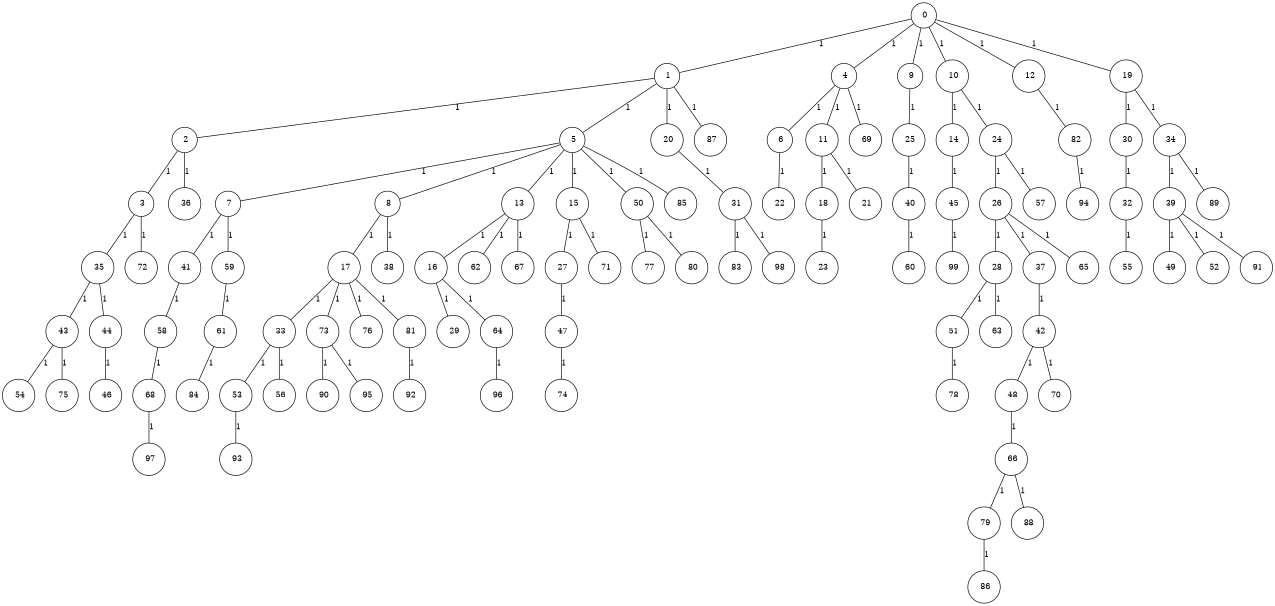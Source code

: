 graph G {
size="8.5,11;"
ratio = "expand;"
fixedsize="true;"
overlap="scale;"
node[shape=circle,width=.12,hight=.12,fontsize=12]
edge[fontsize=12]

0[label=" 0" color=black, pos="2.5196397,2.5007066!"];
1[label=" 1" color=black, pos="2.0860517,2.4264232!"];
2[label=" 2" color=black, pos="2.3069023,2.8879645!"];
3[label=" 3" color=black, pos="2.0518689,0.58168219!"];
4[label=" 4" color=black, pos="0.065850563,1.7496897!"];
5[label=" 5" color=black, pos="1.2378459,1.1992!"];
6[label=" 6" color=black, pos="1.6732694,2.1242363!"];
7[label=" 7" color=black, pos="2.5288921,1.0940727!"];
8[label=" 8" color=black, pos="0.55168108,0.72618665!"];
9[label=" 9" color=black, pos="2.7756654,2.6847985!"];
10[label=" 10" color=black, pos="1.980315,0.13554454!"];
11[label=" 11" color=black, pos="0.44986194,2.8159913!"];
12[label=" 12" color=black, pos="2.504956,1.8197879!"];
13[label=" 13" color=black, pos="0.13016507,2.6261008!"];
14[label=" 14" color=black, pos="1.1386674,1.6500766!"];
15[label=" 15" color=black, pos="1.1092846,2.7160912!"];
16[label=" 16" color=black, pos="1.3389285,1.2986985!"];
17[label=" 17" color=black, pos="2.5948877,1.1971617!"];
18[label=" 18" color=black, pos="1.55626,1.6073867!"];
19[label=" 19" color=black, pos="0.04993293,0.52183446!"];
20[label=" 20" color=black, pos="2.9890589,0.29769085!"];
21[label=" 21" color=black, pos="2.3606103,2.9226584!"];
22[label=" 22" color=black, pos="0.67412881,2.1668371!"];
23[label=" 23" color=black, pos="1.3168843,2.4443792!"];
24[label=" 24" color=black, pos="2.3252061,2.7704067!"];
25[label=" 25" color=black, pos="0.7265746,0.49529655!"];
26[label=" 26" color=black, pos="0.30027455,1.2889566!"];
27[label=" 27" color=black, pos="2.5260612,2.9050964!"];
28[label=" 28" color=black, pos="1.1524134,0.63434403!"];
29[label=" 29" color=black, pos="2.126579,0.012301262!"];
30[label=" 30" color=black, pos="1.1297374,0.58412122!"];
31[label=" 31" color=black, pos="1.0620666,2.1024344!"];
32[label=" 32" color=black, pos="1.771578,2.3073665!"];
33[label=" 33" color=black, pos="0.84040947,0.78098721!"];
34[label=" 34" color=black, pos="1.9053462,2.4908915!"];
35[label=" 35" color=black, pos="1.8807348,2.9465275!"];
36[label=" 36" color=black, pos="1.5987752,1.5461718!"];
37[label=" 37" color=black, pos="2.1378739,2.5260619!"];
38[label=" 38" color=black, pos="2.7376114,1.714233!"];
39[label=" 39" color=black, pos="0.13868355,1.1869507!"];
40[label=" 40" color=black, pos="0.68950854,2.4084142!"];
41[label=" 41" color=black, pos="1.2969802,0.67060203!"];
42[label=" 42" color=black, pos="2.2593451,2.6337338!"];
43[label=" 43" color=black, pos="2.5574815,0.1732281!"];
44[label=" 44" color=black, pos="0.16113282,0.88161084!"];
45[label=" 45" color=black, pos="0.27787299,1.5666181!"];
46[label=" 46" color=black, pos="0.51785596,2.8151624!"];
47[label=" 47" color=black, pos="2.0975185,0.56680106!"];
48[label=" 48" color=black, pos="0.49643018,1.316945!"];
49[label=" 49" color=black, pos="0.16461658,0.99573674!"];
50[label=" 50" color=black, pos="2.1490406,0.56404165!"];
51[label=" 51" color=black, pos="0.20973186,0.86277872!"];
52[label=" 52" color=black, pos="1.4566697,1.6698714!"];
53[label=" 53" color=black, pos="2.1520623,1.750027!"];
54[label=" 54" color=black, pos="0.51734059,1.3264578!"];
55[label=" 55" color=black, pos="0.56730247,1.4018861!"];
56[label=" 56" color=black, pos="0.86847408,0.857143!"];
57[label=" 57" color=black, pos="2.7063782,2.4570524!"];
58[label=" 58" color=black, pos="0.48235029,1.5619409!"];
59[label=" 59" color=black, pos="0.75836377,2.0629468!"];
60[label=" 60" color=black, pos="0.16910916,1.9495761!"];
61[label=" 61" color=black, pos="0.96930778,0.9910898!"];
62[label=" 62" color=black, pos="1.2647925,2.1015074!"];
63[label=" 63" color=black, pos="1.2108065,0.89582767!"];
64[label=" 64" color=black, pos="0.22222472,2.1123712!"];
65[label=" 65" color=black, pos="0.60585041,0.78402178!"];
66[label=" 66" color=black, pos="1.5905176,1.7802829!"];
67[label=" 67" color=black, pos="1.7706823,0.5639148!"];
68[label=" 68" color=black, pos="1.5760479,0.26096294!"];
69[label=" 69" color=black, pos="2.213094,1.0320041!"];
70[label=" 70" color=black, pos="0.56960035,1.3099815!"];
71[label=" 71" color=black, pos="2.6369051,1.8596874!"];
72[label=" 72" color=black, pos="1.9587799,1.7877328!"];
73[label=" 73" color=black, pos="2.5414822,0.65283099!"];
74[label=" 74" color=black, pos="1.9177172,0.48088113!"];
75[label=" 75" color=black, pos="2.2763435,0.62819092!"];
76[label=" 76" color=black, pos="1.5582868,2.3977472!"];
77[label=" 77" color=black, pos="2.1412066,2.2492673!"];
78[label=" 78" color=black, pos="0.56326282,1.4912138!"];
79[label=" 79" color=black, pos="0.76505809,1.0592977!"];
80[label=" 80" color=black, pos="2.3229597,1.2884683!"];
81[label=" 81" color=black, pos="2.4187851,1.9964416!"];
82[label=" 82" color=black, pos="0.3744131,2.0249018!"];
83[label=" 83" color=black, pos="0.52211867,0.5031481!"];
84[label=" 84" color=black, pos="1.5422466,1.8517863!"];
85[label=" 85" color=black, pos="0.33064657,0.3942601!"];
86[label=" 86" color=black, pos="0.66030247,1.0940773!"];
87[label=" 87" color=black, pos="1.236375,1.1491985!"];
88[label=" 88" color=black, pos="1.0004056,1.4237765!"];
89[label=" 89" color=black, pos="0.37896604,0.75569297!"];
90[label=" 90" color=black, pos="1.8975409,1.4041358!"];
91[label=" 91" color=black, pos="1.4336875,2.500065!"];
92[label=" 92" color=black, pos="2.8081792,0.65938718!"];
93[label=" 93" color=black, pos="0.45290487,1.0327351!"];
94[label=" 94" color=black, pos="2.9391211,0.53856789!"];
95[label=" 95" color=black, pos="0.2801875,1.7348308!"];
96[label=" 96" color=black, pos="2.1254332,0.69978376!"];
97[label=" 97" color=black, pos="2.5788254,1.2577784!"];
98[label=" 98" color=black, pos="0.23607148,1.8960258!"];
99[label=" 99" color=black, pos="1.569198,1.645693!"];
0--1[label="1"]
0--4[label="1"]
0--9[label="1"]
0--10[label="1"]
0--12[label="1"]
0--19[label="1"]
1--2[label="1"]
1--5[label="1"]
1--20[label="1"]
1--87[label="1"]
2--3[label="1"]
2--36[label="1"]
3--35[label="1"]
3--72[label="1"]
4--6[label="1"]
4--11[label="1"]
4--69[label="1"]
5--7[label="1"]
5--8[label="1"]
5--13[label="1"]
5--15[label="1"]
5--50[label="1"]
5--85[label="1"]
6--22[label="1"]
7--41[label="1"]
7--59[label="1"]
8--17[label="1"]
8--38[label="1"]
9--25[label="1"]
10--14[label="1"]
10--24[label="1"]
11--18[label="1"]
11--21[label="1"]
12--82[label="1"]
13--16[label="1"]
13--62[label="1"]
13--67[label="1"]
14--45[label="1"]
15--27[label="1"]
15--71[label="1"]
16--29[label="1"]
16--64[label="1"]
17--33[label="1"]
17--73[label="1"]
17--76[label="1"]
17--81[label="1"]
18--23[label="1"]
19--30[label="1"]
19--34[label="1"]
20--31[label="1"]
24--26[label="1"]
24--57[label="1"]
25--40[label="1"]
26--28[label="1"]
26--37[label="1"]
26--65[label="1"]
27--47[label="1"]
28--51[label="1"]
28--63[label="1"]
30--32[label="1"]
31--83[label="1"]
31--98[label="1"]
32--55[label="1"]
33--53[label="1"]
33--56[label="1"]
34--39[label="1"]
34--89[label="1"]
35--43[label="1"]
35--44[label="1"]
37--42[label="1"]
39--49[label="1"]
39--52[label="1"]
39--91[label="1"]
40--60[label="1"]
41--58[label="1"]
42--48[label="1"]
42--70[label="1"]
43--54[label="1"]
43--75[label="1"]
44--46[label="1"]
45--99[label="1"]
47--74[label="1"]
48--66[label="1"]
50--77[label="1"]
50--80[label="1"]
51--78[label="1"]
53--93[label="1"]
58--68[label="1"]
59--61[label="1"]
61--84[label="1"]
64--96[label="1"]
66--79[label="1"]
66--88[label="1"]
68--97[label="1"]
73--90[label="1"]
73--95[label="1"]
79--86[label="1"]
81--92[label="1"]
82--94[label="1"]

}
